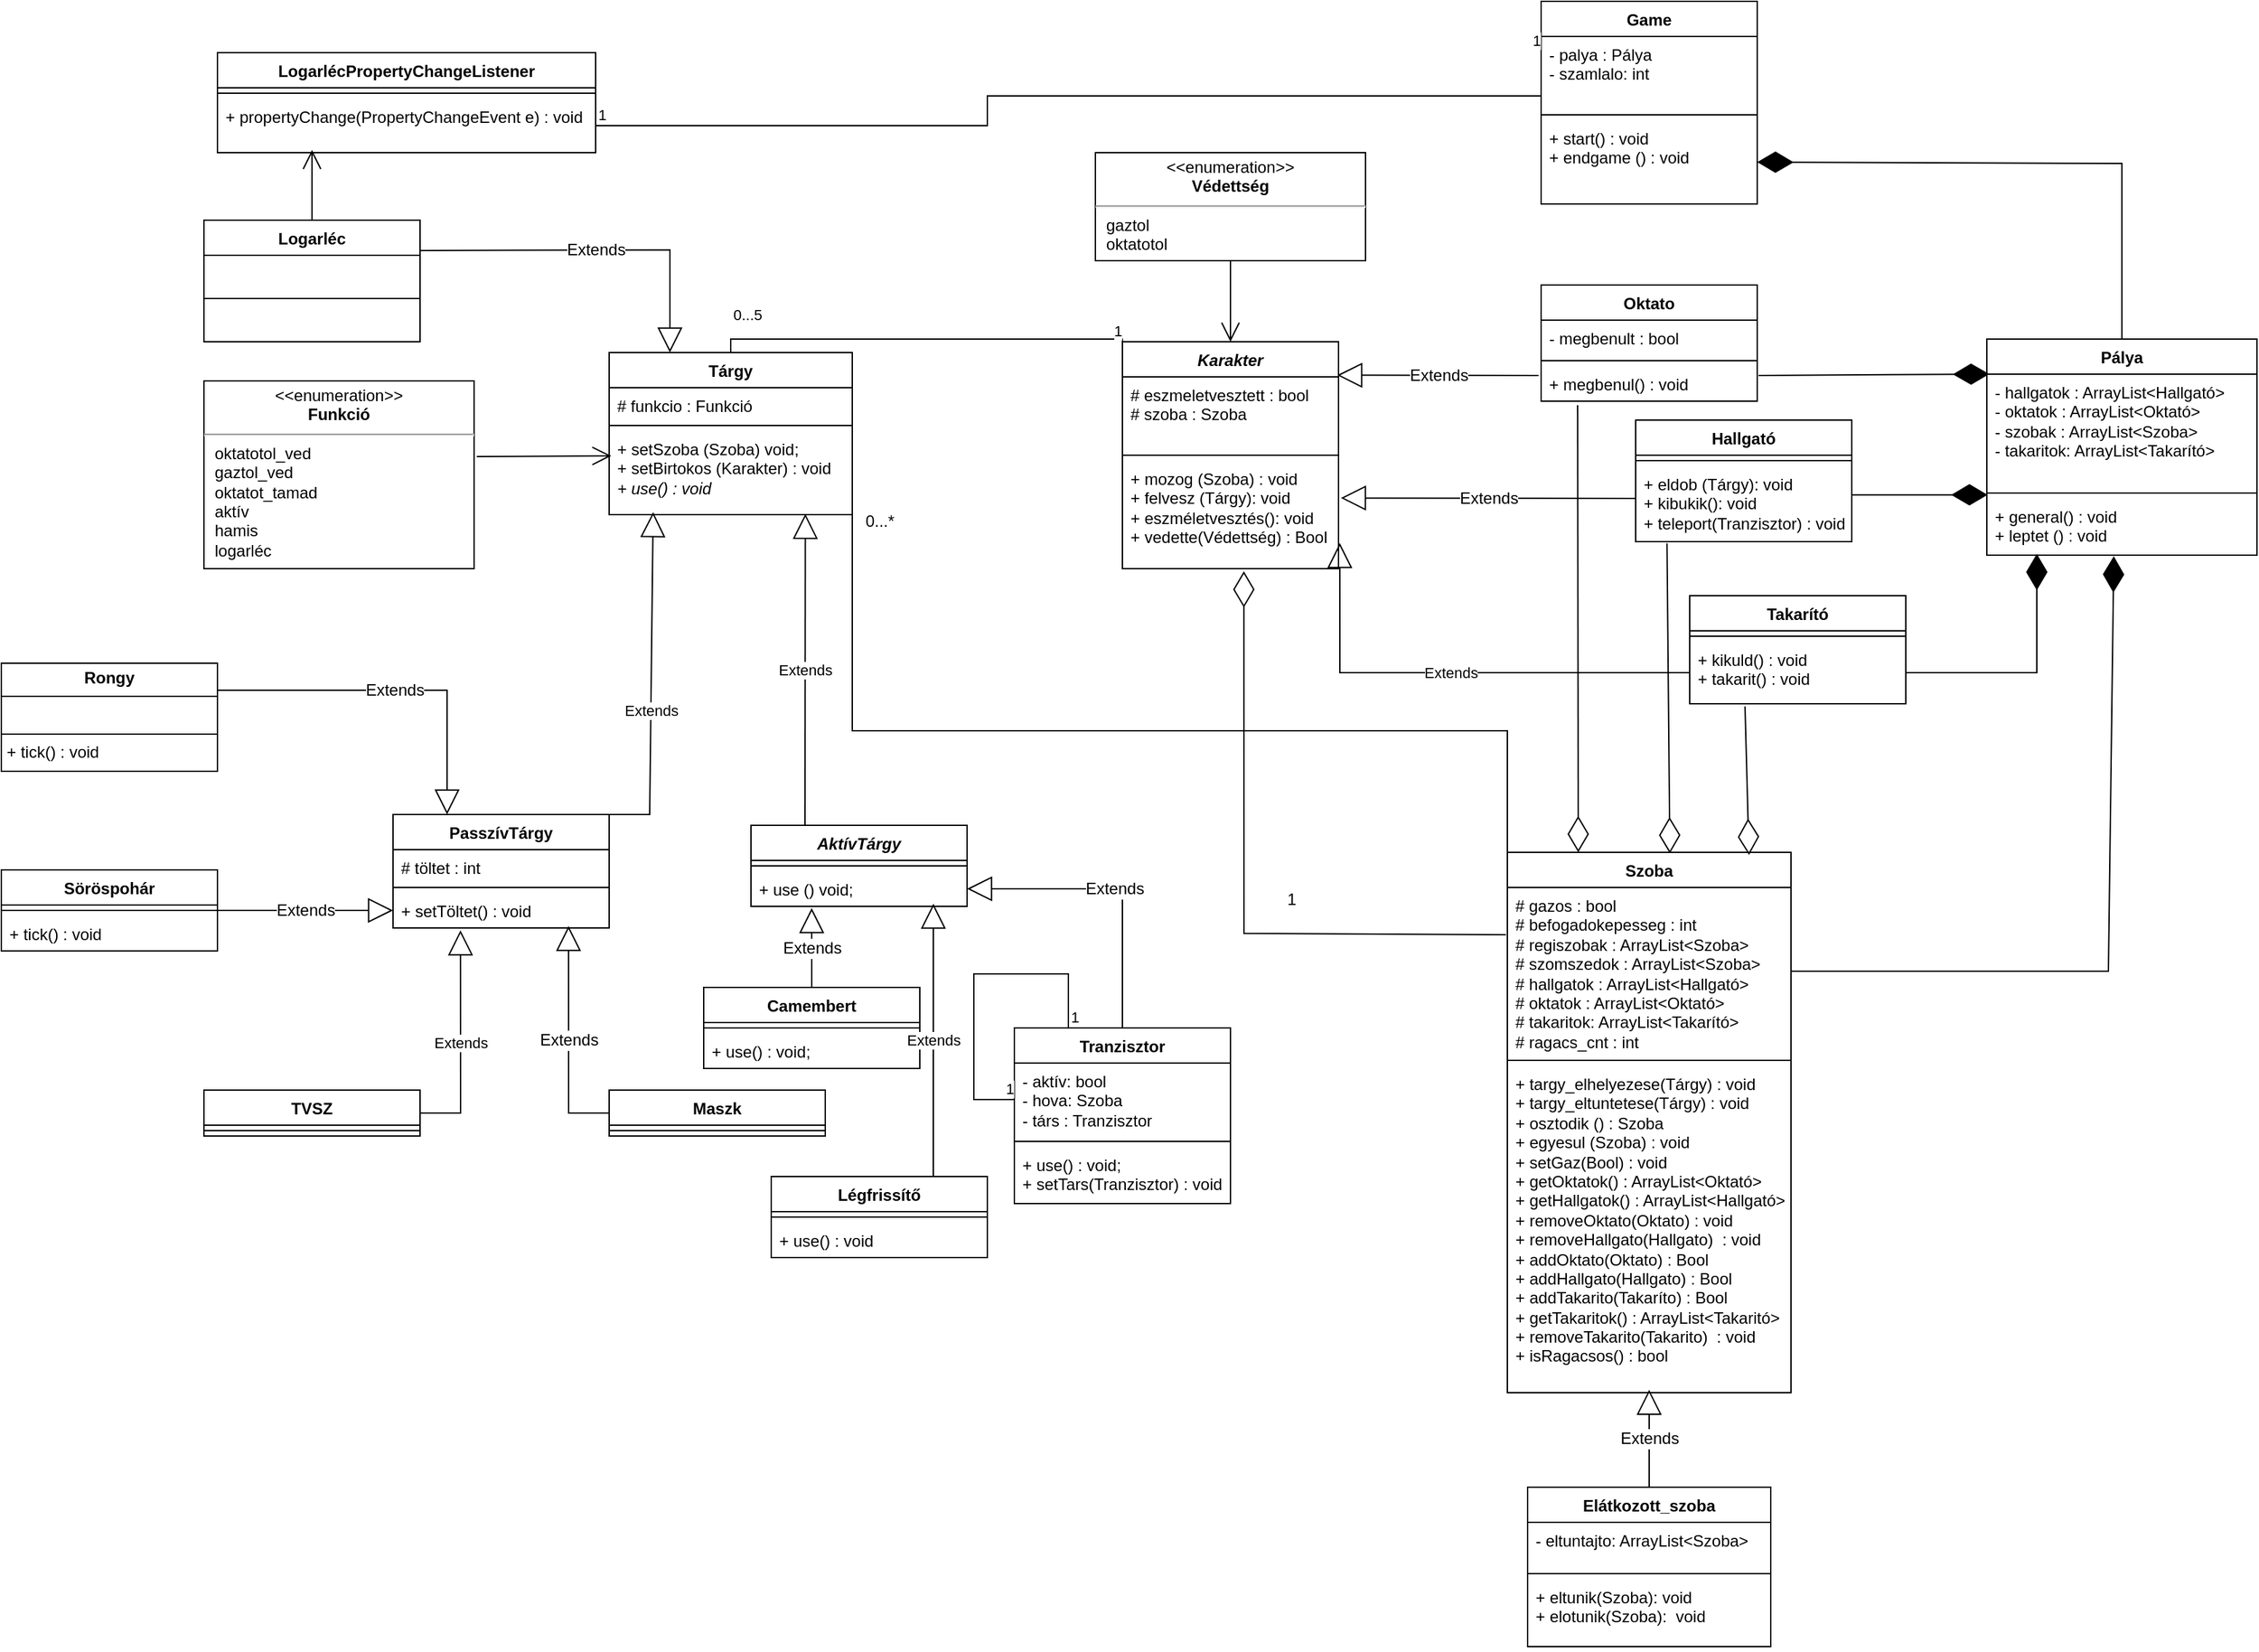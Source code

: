 <mxfile version="24.2.2" type="device">
  <diagram id="C5RBs43oDa-KdzZeNtuy" name="Page-1">
    <mxGraphModel dx="3328" dy="1915" grid="1" gridSize="10" guides="1" tooltips="1" connect="1" arrows="1" fold="1" page="1" pageScale="1" pageWidth="827" pageHeight="1169" math="0" shadow="0">
      <root>
        <mxCell id="WIyWlLk6GJQsqaUBKTNV-0" />
        <mxCell id="WIyWlLk6GJQsqaUBKTNV-1" parent="WIyWlLk6GJQsqaUBKTNV-0" />
        <mxCell id="liVg2b1eHVzyyDHq6AiH-12" value="Hallgató" style="swimlane;fontStyle=1;align=center;verticalAlign=top;childLayout=stackLayout;horizontal=1;startSize=26;horizontalStack=0;resizeParent=1;resizeParentMax=0;resizeLast=0;collapsible=1;marginBottom=0;whiteSpace=wrap;html=1;" parent="WIyWlLk6GJQsqaUBKTNV-1" vertex="1">
          <mxGeometry x="-360" y="-360" width="160" height="90" as="geometry" />
        </mxCell>
        <mxCell id="liVg2b1eHVzyyDHq6AiH-14" value="" style="line;strokeWidth=1;fillColor=none;align=left;verticalAlign=middle;spacingTop=-1;spacingLeft=3;spacingRight=3;rotatable=0;labelPosition=right;points=[];portConstraint=eastwest;strokeColor=inherit;" parent="liVg2b1eHVzyyDHq6AiH-12" vertex="1">
          <mxGeometry y="26" width="160" height="8" as="geometry" />
        </mxCell>
        <mxCell id="liVg2b1eHVzyyDHq6AiH-15" value="+ eldob (Tárgy): void&lt;div&gt;+ kibukik(): void&lt;/div&gt;&lt;div&gt;+ teleport(Tranzisztor) : void&lt;br&gt;&lt;/div&gt;" style="text;strokeColor=none;fillColor=none;align=left;verticalAlign=top;spacingLeft=4;spacingRight=4;overflow=hidden;rotatable=0;points=[[0,0.5],[1,0.5]];portConstraint=eastwest;whiteSpace=wrap;html=1;" parent="liVg2b1eHVzyyDHq6AiH-12" vertex="1">
          <mxGeometry y="34" width="160" height="56" as="geometry" />
        </mxCell>
        <mxCell id="liVg2b1eHVzyyDHq6AiH-16" value="Extends" style="endArrow=block;endSize=16;endFill=0;html=1;rounded=0;fontSize=12;exitX=-0.012;exitY=0.269;exitDx=0;exitDy=0;entryX=0.994;entryY=-0.023;entryDx=0;entryDy=0;entryPerimeter=0;exitPerimeter=0;" parent="WIyWlLk6GJQsqaUBKTNV-1" source="n3vKGOncC0SrfQGByX44-4" target="liVg2b1eHVzyyDHq6AiH-5" edge="1">
          <mxGeometry width="160" relative="1" as="geometry">
            <mxPoint x="-430" y="-389" as="sourcePoint" />
            <mxPoint x="620" y="510" as="targetPoint" />
          </mxGeometry>
        </mxCell>
        <mxCell id="liVg2b1eHVzyyDHq6AiH-17" value="Extends" style="endArrow=block;endSize=16;endFill=0;html=1;rounded=0;fontSize=12;entryX=1.011;entryY=0.346;entryDx=0;entryDy=0;entryPerimeter=0;" parent="WIyWlLk6GJQsqaUBKTNV-1" target="liVg2b1eHVzyyDHq6AiH-7" edge="1">
          <mxGeometry width="160" relative="1" as="geometry">
            <mxPoint x="-360" y="-302" as="sourcePoint" />
            <mxPoint x="220" y="360" as="targetPoint" />
          </mxGeometry>
        </mxCell>
        <mxCell id="liVg2b1eHVzyyDHq6AiH-18" value="Tárgy" style="swimlane;fontStyle=1;align=center;verticalAlign=top;childLayout=stackLayout;horizontal=1;startSize=26;horizontalStack=0;resizeParent=1;resizeParentMax=0;resizeLast=0;collapsible=1;marginBottom=0;whiteSpace=wrap;html=1;" parent="WIyWlLk6GJQsqaUBKTNV-1" vertex="1">
          <mxGeometry x="-1120" y="-410" width="180" height="120" as="geometry" />
        </mxCell>
        <mxCell id="liVg2b1eHVzyyDHq6AiH-19" value="&lt;div&gt;&lt;span style=&quot;background-color: initial;&quot;&gt;# funkcio : Funkció&lt;/span&gt;&lt;br&gt;&lt;/div&gt;" style="text;strokeColor=none;fillColor=none;align=left;verticalAlign=top;spacingLeft=4;spacingRight=4;overflow=hidden;rotatable=0;points=[[0,0.5],[1,0.5]];portConstraint=eastwest;whiteSpace=wrap;html=1;" parent="liVg2b1eHVzyyDHq6AiH-18" vertex="1">
          <mxGeometry y="26" width="180" height="24" as="geometry" />
        </mxCell>
        <mxCell id="liVg2b1eHVzyyDHq6AiH-20" value="" style="line;strokeWidth=1;fillColor=none;align=left;verticalAlign=middle;spacingTop=-1;spacingLeft=3;spacingRight=3;rotatable=0;labelPosition=right;points=[];portConstraint=eastwest;strokeColor=inherit;" parent="liVg2b1eHVzyyDHq6AiH-18" vertex="1">
          <mxGeometry y="50" width="180" height="8" as="geometry" />
        </mxCell>
        <mxCell id="liVg2b1eHVzyyDHq6AiH-21" value="+ setSzoba (Szoba) void;&lt;div&gt;+ setBirtokos (Karakter) : void&lt;/div&gt;&lt;div&gt;&lt;i&gt;+ use() : void&lt;/i&gt;&lt;/div&gt;&lt;div&gt;&lt;br&gt;&lt;/div&gt;" style="text;strokeColor=none;fillColor=none;align=left;verticalAlign=top;spacingLeft=4;spacingRight=4;overflow=hidden;rotatable=0;points=[[0,0.5],[1,0.5]];portConstraint=eastwest;whiteSpace=wrap;html=1;" parent="liVg2b1eHVzyyDHq6AiH-18" vertex="1">
          <mxGeometry y="58" width="180" height="62" as="geometry" />
        </mxCell>
        <mxCell id="liVg2b1eHVzyyDHq6AiH-22" value="Camembert" style="swimlane;fontStyle=1;align=center;verticalAlign=top;childLayout=stackLayout;horizontal=1;startSize=26;horizontalStack=0;resizeParent=1;resizeParentMax=0;resizeLast=0;collapsible=1;marginBottom=0;whiteSpace=wrap;html=1;" parent="WIyWlLk6GJQsqaUBKTNV-1" vertex="1">
          <mxGeometry x="-1050" y="60" width="160" height="60" as="geometry" />
        </mxCell>
        <mxCell id="liVg2b1eHVzyyDHq6AiH-24" value="" style="line;strokeWidth=1;fillColor=none;align=left;verticalAlign=middle;spacingTop=-1;spacingLeft=3;spacingRight=3;rotatable=0;labelPosition=right;points=[];portConstraint=eastwest;strokeColor=inherit;" parent="liVg2b1eHVzyyDHq6AiH-22" vertex="1">
          <mxGeometry y="26" width="160" height="8" as="geometry" />
        </mxCell>
        <mxCell id="liVg2b1eHVzyyDHq6AiH-25" value="+ use() : void;" style="text;strokeColor=none;fillColor=none;align=left;verticalAlign=top;spacingLeft=4;spacingRight=4;overflow=hidden;rotatable=0;points=[[0,0.5],[1,0.5]];portConstraint=eastwest;whiteSpace=wrap;html=1;" parent="liVg2b1eHVzyyDHq6AiH-22" vertex="1">
          <mxGeometry y="34" width="160" height="26" as="geometry" />
        </mxCell>
        <mxCell id="liVg2b1eHVzyyDHq6AiH-26" value="Tranzisztor" style="swimlane;fontStyle=1;align=center;verticalAlign=top;childLayout=stackLayout;horizontal=1;startSize=26;horizontalStack=0;resizeParent=1;resizeParentMax=0;resizeLast=0;collapsible=1;marginBottom=0;whiteSpace=wrap;html=1;" parent="WIyWlLk6GJQsqaUBKTNV-1" vertex="1">
          <mxGeometry x="-820" y="90" width="160" height="130" as="geometry" />
        </mxCell>
        <mxCell id="liVg2b1eHVzyyDHq6AiH-27" value="- aktív: bool&lt;br&gt;- hova: Szoba&lt;div&gt;- társ : Tranzisztor&lt;/div&gt;" style="text;strokeColor=none;fillColor=none;align=left;verticalAlign=top;spacingLeft=4;spacingRight=4;overflow=hidden;rotatable=0;points=[[0,0.5],[1,0.5]];portConstraint=eastwest;whiteSpace=wrap;html=1;" parent="liVg2b1eHVzyyDHq6AiH-26" vertex="1">
          <mxGeometry y="26" width="160" height="54" as="geometry" />
        </mxCell>
        <mxCell id="liVg2b1eHVzyyDHq6AiH-28" value="" style="line;strokeWidth=1;fillColor=none;align=left;verticalAlign=middle;spacingTop=-1;spacingLeft=3;spacingRight=3;rotatable=0;labelPosition=right;points=[];portConstraint=eastwest;strokeColor=inherit;" parent="liVg2b1eHVzyyDHq6AiH-26" vertex="1">
          <mxGeometry y="80" width="160" height="8" as="geometry" />
        </mxCell>
        <mxCell id="liVg2b1eHVzyyDHq6AiH-29" value="+ use() : void;&lt;div&gt;+ setTars(Tranzisztor) : void&lt;/div&gt;&lt;div&gt;&lt;br&gt;&lt;/div&gt;" style="text;strokeColor=none;fillColor=none;align=left;verticalAlign=top;spacingLeft=4;spacingRight=4;overflow=hidden;rotatable=0;points=[[0,0.5],[1,0.5]];portConstraint=eastwest;whiteSpace=wrap;html=1;" parent="liVg2b1eHVzyyDHq6AiH-26" vertex="1">
          <mxGeometry y="88" width="160" height="42" as="geometry" />
        </mxCell>
        <mxCell id="Wf1U9Wc8xrtjNbDkt5ti-0" value="" style="endArrow=none;html=1;edgeStyle=orthogonalEdgeStyle;rounded=0;exitX=0.25;exitY=0;exitDx=0;exitDy=0;entryX=0;entryY=0.5;entryDx=0;entryDy=0;" parent="liVg2b1eHVzyyDHq6AiH-26" source="liVg2b1eHVzyyDHq6AiH-26" target="liVg2b1eHVzyyDHq6AiH-27" edge="1">
          <mxGeometry relative="1" as="geometry">
            <mxPoint x="20" y="-230" as="sourcePoint" />
            <mxPoint x="180" y="-230" as="targetPoint" />
            <Array as="points">
              <mxPoint x="40" y="-40" />
              <mxPoint x="-30" y="-40" />
              <mxPoint x="-30" y="53" />
            </Array>
          </mxGeometry>
        </mxCell>
        <mxCell id="Wf1U9Wc8xrtjNbDkt5ti-1" value="1" style="edgeLabel;resizable=0;html=1;align=left;verticalAlign=bottom;" parent="Wf1U9Wc8xrtjNbDkt5ti-0" connectable="0" vertex="1">
          <mxGeometry x="-1" relative="1" as="geometry" />
        </mxCell>
        <mxCell id="Wf1U9Wc8xrtjNbDkt5ti-2" value="1" style="edgeLabel;resizable=0;html=1;align=right;verticalAlign=bottom;" parent="Wf1U9Wc8xrtjNbDkt5ti-0" connectable="0" vertex="1">
          <mxGeometry x="1" relative="1" as="geometry" />
        </mxCell>
        <mxCell id="liVg2b1eHVzyyDHq6AiH-30" value="Logarléc&lt;div&gt;&lt;br/&gt;&lt;/div&gt;" style="swimlane;fontStyle=1;align=center;verticalAlign=top;childLayout=stackLayout;horizontal=1;startSize=26;horizontalStack=0;resizeParent=1;resizeParentMax=0;resizeLast=0;collapsible=1;marginBottom=0;whiteSpace=wrap;html=1;" parent="WIyWlLk6GJQsqaUBKTNV-1" vertex="1">
          <mxGeometry x="-1420" y="-508" width="160" height="90" as="geometry" />
        </mxCell>
        <mxCell id="liVg2b1eHVzyyDHq6AiH-32" value="" style="line;strokeWidth=1;fillColor=none;align=left;verticalAlign=middle;spacingTop=-1;spacingLeft=3;spacingRight=3;rotatable=0;labelPosition=right;points=[];portConstraint=eastwest;strokeColor=inherit;" parent="liVg2b1eHVzyyDHq6AiH-30" vertex="1">
          <mxGeometry y="26" width="160" height="64" as="geometry" />
        </mxCell>
        <mxCell id="liVg2b1eHVzyyDHq6AiH-34" value="TVSZ" style="swimlane;fontStyle=1;align=center;verticalAlign=top;childLayout=stackLayout;horizontal=1;startSize=26;horizontalStack=0;resizeParent=1;resizeParentMax=0;resizeLast=0;collapsible=1;marginBottom=0;whiteSpace=wrap;html=1;" parent="WIyWlLk6GJQsqaUBKTNV-1" vertex="1">
          <mxGeometry x="-1420" y="136" width="160" height="34" as="geometry" />
        </mxCell>
        <mxCell id="liVg2b1eHVzyyDHq6AiH-36" value="" style="line;strokeWidth=1;fillColor=none;align=left;verticalAlign=middle;spacingTop=-1;spacingLeft=3;spacingRight=3;rotatable=0;labelPosition=right;points=[];portConstraint=eastwest;strokeColor=inherit;" parent="liVg2b1eHVzyyDHq6AiH-34" vertex="1">
          <mxGeometry y="26" width="160" height="8" as="geometry" />
        </mxCell>
        <mxCell id="liVg2b1eHVzyyDHq6AiH-42" value="Maszk" style="swimlane;fontStyle=1;align=center;verticalAlign=top;childLayout=stackLayout;horizontal=1;startSize=26;horizontalStack=0;resizeParent=1;resizeParentMax=0;resizeLast=0;collapsible=1;marginBottom=0;whiteSpace=wrap;html=1;" parent="WIyWlLk6GJQsqaUBKTNV-1" vertex="1">
          <mxGeometry x="-1120" y="136" width="160" height="34" as="geometry" />
        </mxCell>
        <mxCell id="liVg2b1eHVzyyDHq6AiH-44" value="" style="line;strokeWidth=1;fillColor=none;align=left;verticalAlign=middle;spacingTop=-1;spacingLeft=3;spacingRight=3;rotatable=0;labelPosition=right;points=[];portConstraint=eastwest;strokeColor=inherit;" parent="liVg2b1eHVzyyDHq6AiH-42" vertex="1">
          <mxGeometry y="26" width="160" height="8" as="geometry" />
        </mxCell>
        <mxCell id="liVg2b1eHVzyyDHq6AiH-46" value="Extends" style="endArrow=block;endSize=16;endFill=0;html=1;rounded=0;fontSize=12;exitX=1;exitY=0.25;exitDx=0;exitDy=0;entryX=0.25;entryY=0;entryDx=0;entryDy=0;" parent="WIyWlLk6GJQsqaUBKTNV-1" source="nEv1VGdcIawjLyDlPLkH-20" target="pNskKDqsRd7ZHqcQBM6l-7" edge="1">
          <mxGeometry width="160" relative="1" as="geometry">
            <mxPoint x="-1490" y="19" as="sourcePoint" />
            <mxPoint x="-1240" y="-110" as="targetPoint" />
            <Array as="points">
              <mxPoint x="-1240" y="-160" />
            </Array>
          </mxGeometry>
        </mxCell>
        <mxCell id="liVg2b1eHVzyyDHq6AiH-47" value="Extends" style="endArrow=block;endSize=16;endFill=0;html=1;rounded=0;fontSize=12;exitX=0;exitY=0.5;exitDx=0;exitDy=0;entryX=0.812;entryY=0.943;entryDx=0;entryDy=0;entryPerimeter=0;" parent="WIyWlLk6GJQsqaUBKTNV-1" source="liVg2b1eHVzyyDHq6AiH-42" target="pNskKDqsRd7ZHqcQBM6l-10" edge="1">
          <mxGeometry width="160" relative="1" as="geometry">
            <mxPoint x="100" y="480" as="sourcePoint" />
            <mxPoint x="170" y="299" as="targetPoint" />
            <Array as="points">
              <mxPoint x="-1150" y="153" />
            </Array>
          </mxGeometry>
        </mxCell>
        <mxCell id="liVg2b1eHVzyyDHq6AiH-48" value="Extends" style="endArrow=block;endSize=16;endFill=0;html=1;rounded=0;fontSize=12;exitX=1;exitY=0.5;exitDx=0;exitDy=0;entryX=0;entryY=0.5;entryDx=0;entryDy=0;" parent="WIyWlLk6GJQsqaUBKTNV-1" source="nEv1VGdcIawjLyDlPLkH-21" target="pNskKDqsRd7ZHqcQBM6l-10" edge="1">
          <mxGeometry width="160" relative="1" as="geometry">
            <mxPoint x="-1470" y="140" as="sourcePoint" />
            <mxPoint x="180" y="309" as="targetPoint" />
          </mxGeometry>
        </mxCell>
        <mxCell id="liVg2b1eHVzyyDHq6AiH-49" value="Extends" style="endArrow=block;endSize=16;endFill=0;html=1;rounded=0;fontSize=12;exitX=1;exitY=0.25;exitDx=0;exitDy=0;entryX=0.25;entryY=0;entryDx=0;entryDy=0;" parent="WIyWlLk6GJQsqaUBKTNV-1" source="liVg2b1eHVzyyDHq6AiH-30" target="liVg2b1eHVzyyDHq6AiH-18" edge="1">
          <mxGeometry width="160" relative="1" as="geometry">
            <mxPoint x="-1450" y="-53" as="sourcePoint" />
            <mxPoint x="190" y="320" as="targetPoint" />
            <Array as="points">
              <mxPoint x="-1075" y="-486" />
            </Array>
          </mxGeometry>
        </mxCell>
        <mxCell id="liVg2b1eHVzyyDHq6AiH-50" value="Extends" style="endArrow=block;endSize=16;endFill=0;html=1;rounded=0;fontSize=12;exitX=0.5;exitY=0;exitDx=0;exitDy=0;entryX=1;entryY=0.5;entryDx=0;entryDy=0;" parent="WIyWlLk6GJQsqaUBKTNV-1" source="liVg2b1eHVzyyDHq6AiH-26" target="pNskKDqsRd7ZHqcQBM6l-14" edge="1">
          <mxGeometry width="160" relative="1" as="geometry">
            <mxPoint x="130" y="510" as="sourcePoint" />
            <mxPoint x="200" y="329" as="targetPoint" />
            <Array as="points">
              <mxPoint x="-740" y="-13" />
            </Array>
          </mxGeometry>
        </mxCell>
        <mxCell id="liVg2b1eHVzyyDHq6AiH-51" value="Extends" style="endArrow=block;endSize=16;endFill=0;html=1;rounded=0;fontSize=12;exitX=0.5;exitY=0;exitDx=0;exitDy=0;entryX=0.281;entryY=1.048;entryDx=0;entryDy=0;entryPerimeter=0;" parent="WIyWlLk6GJQsqaUBKTNV-1" source="liVg2b1eHVzyyDHq6AiH-22" target="pNskKDqsRd7ZHqcQBM6l-14" edge="1">
          <mxGeometry width="160" relative="1" as="geometry">
            <mxPoint x="140" y="520" as="sourcePoint" />
            <mxPoint x="210" y="339" as="targetPoint" />
          </mxGeometry>
        </mxCell>
        <mxCell id="liVg2b1eHVzyyDHq6AiH-59" value="Pálya" style="swimlane;fontStyle=1;align=center;verticalAlign=top;childLayout=stackLayout;horizontal=1;startSize=26;horizontalStack=0;resizeParent=1;resizeParentMax=0;resizeLast=0;collapsible=1;marginBottom=0;whiteSpace=wrap;html=1;" parent="WIyWlLk6GJQsqaUBKTNV-1" vertex="1">
          <mxGeometry x="-100" y="-420" width="200" height="160" as="geometry" />
        </mxCell>
        <mxCell id="liVg2b1eHVzyyDHq6AiH-60" value="- hallgatok : ArrayList&amp;lt;Hallgató&amp;gt;&amp;nbsp;&lt;br&gt;- oktatok : ArrayList&amp;lt;Oktató&amp;gt;&lt;br&gt;- szobak : ArrayList&amp;lt;Szoba&amp;gt;&lt;div&gt;- takaritok: ArrayList&amp;lt;Takarító&amp;gt;&lt;br&gt;&lt;div&gt;&lt;br&gt;&lt;/div&gt;&lt;/div&gt;" style="text;strokeColor=none;fillColor=none;align=left;verticalAlign=top;spacingLeft=4;spacingRight=4;overflow=hidden;rotatable=0;points=[[0,0.5],[1,0.5]];portConstraint=eastwest;whiteSpace=wrap;html=1;" parent="liVg2b1eHVzyyDHq6AiH-59" vertex="1">
          <mxGeometry y="26" width="200" height="84" as="geometry" />
        </mxCell>
        <mxCell id="liVg2b1eHVzyyDHq6AiH-61" value="" style="line;strokeWidth=1;fillColor=none;align=left;verticalAlign=middle;spacingTop=-1;spacingLeft=3;spacingRight=3;rotatable=0;labelPosition=right;points=[];portConstraint=eastwest;strokeColor=inherit;" parent="liVg2b1eHVzyyDHq6AiH-59" vertex="1">
          <mxGeometry y="110" width="200" height="8" as="geometry" />
        </mxCell>
        <mxCell id="liVg2b1eHVzyyDHq6AiH-62" value="+ general() : void&lt;br&gt;+ leptet () : void" style="text;strokeColor=none;fillColor=none;align=left;verticalAlign=top;spacingLeft=4;spacingRight=4;overflow=hidden;rotatable=0;points=[[0,0.5],[1,0.5]];portConstraint=eastwest;whiteSpace=wrap;html=1;" parent="liVg2b1eHVzyyDHq6AiH-59" vertex="1">
          <mxGeometry y="118" width="200" height="42" as="geometry" />
        </mxCell>
        <mxCell id="liVg2b1eHVzyyDHq6AiH-67" value="Szoba" style="swimlane;fontStyle=1;align=center;verticalAlign=top;childLayout=stackLayout;horizontal=1;startSize=26;horizontalStack=0;resizeParent=1;resizeParentMax=0;resizeLast=0;collapsible=1;marginBottom=0;whiteSpace=wrap;html=1;" parent="WIyWlLk6GJQsqaUBKTNV-1" vertex="1">
          <mxGeometry x="-455" y="-40" width="210" height="400" as="geometry" />
        </mxCell>
        <mxCell id="liVg2b1eHVzyyDHq6AiH-68" value="# gazos : bool&lt;div&gt;# befogadokepesseg : int&lt;/div&gt;&lt;div&gt;# regiszobak : ArrayList&amp;lt;Szoba&amp;gt;&lt;/div&gt;&lt;div&gt;&lt;span style=&quot;background-color: initial;&quot;&gt;# szomszedok : ArrayList&amp;lt;Szoba&amp;gt;&lt;/span&gt;&lt;br&gt;&lt;/div&gt;&lt;div&gt;&lt;span style=&quot;background-color: initial;&quot;&gt;#&amp;nbsp;&lt;/span&gt;&lt;span style=&quot;background-color: initial;&quot;&gt;hallgatok : ArrayList&amp;lt;Hallgató&amp;gt;&amp;nbsp;&lt;/span&gt;&lt;/div&gt;# oktatok : ArrayList&amp;lt;Oktató&amp;gt;&lt;div&gt;# takaritok: ArrayList&amp;lt;Takarító&amp;gt;&lt;/div&gt;&lt;div&gt;# ragacs_cnt : int&lt;br&gt;&lt;div&gt;&lt;br&gt;&lt;/div&gt;&lt;/div&gt;" style="text;strokeColor=none;fillColor=none;align=left;verticalAlign=top;spacingLeft=4;spacingRight=4;overflow=hidden;rotatable=0;points=[[0,0.5],[1,0.5]];portConstraint=eastwest;whiteSpace=wrap;html=1;" parent="liVg2b1eHVzyyDHq6AiH-67" vertex="1">
          <mxGeometry y="26" width="210" height="124" as="geometry" />
        </mxCell>
        <mxCell id="liVg2b1eHVzyyDHq6AiH-69" value="" style="line;strokeWidth=1;fillColor=none;align=left;verticalAlign=middle;spacingTop=-1;spacingLeft=3;spacingRight=3;rotatable=0;labelPosition=right;points=[];portConstraint=eastwest;strokeColor=inherit;" parent="liVg2b1eHVzyyDHq6AiH-67" vertex="1">
          <mxGeometry y="150" width="210" height="8" as="geometry" />
        </mxCell>
        <mxCell id="liVg2b1eHVzyyDHq6AiH-70" value="+ targy_elhelyezese(Tárgy) : void&lt;br&gt;+ targy_eltuntetese(Tárgy) : void&lt;div&gt;+ osztodik () : Szoba&lt;/div&gt;&lt;div&gt;+ egyesul (Szoba) : void&lt;/div&gt;&lt;div&gt;+ setGaz(Bool) : void&lt;/div&gt;&lt;div&gt;+ getOktatok() : ArrayList&amp;lt;Oktató&amp;gt;&lt;/div&gt;&lt;div&gt;+ getHallgatok() : ArrayList&amp;lt;Hallgató&amp;gt;&lt;/div&gt;&lt;div&gt;&lt;div&gt;+ removeOktato(&lt;span style=&quot;background-color: initial;&quot;&gt;Oktato&lt;/span&gt;&lt;span style=&quot;background-color: initial;&quot;&gt;) : void&lt;/span&gt;&lt;/div&gt;&lt;div&gt;+ removeHallgato(Hallgato&lt;span style=&quot;background-color: initial;&quot;&gt;)&amp;nbsp; : void&lt;/span&gt;&lt;/div&gt;&lt;/div&gt;&lt;div&gt;&lt;div&gt;+ addOktato(Oktato) : Bool&lt;/div&gt;&lt;div&gt;+ addHallgato(Hallgato) : Bool&lt;/div&gt;&lt;/div&gt;&lt;div&gt;+&amp;nbsp;&lt;span style=&quot;background-color: initial;&quot;&gt;addTakarito(Takaríto) : Bool&lt;/span&gt;&lt;/div&gt;&lt;div&gt;+ getTakaritok() : ArrayList&amp;lt;Takaritó&amp;gt;&lt;span style=&quot;background-color: initial;&quot;&gt;&lt;br&gt;&lt;/span&gt;&lt;/div&gt;&lt;div&gt;+ removeTakarito(Takarito&lt;span style=&quot;background-color: initial;&quot;&gt;)&amp;nbsp; : void&lt;/span&gt;&lt;br&gt;&lt;/div&gt;&lt;div&gt;+ isRagacsos() : bool&lt;/div&gt;" style="text;strokeColor=none;fillColor=none;align=left;verticalAlign=top;spacingLeft=4;spacingRight=4;overflow=hidden;rotatable=0;points=[[0,0.5],[1,0.5]];portConstraint=eastwest;whiteSpace=wrap;html=1;" parent="liVg2b1eHVzyyDHq6AiH-67" vertex="1">
          <mxGeometry y="158" width="210" height="242" as="geometry" />
        </mxCell>
        <mxCell id="liVg2b1eHVzyyDHq6AiH-75" value="Elátkozott_szoba" style="swimlane;fontStyle=1;align=center;verticalAlign=top;childLayout=stackLayout;horizontal=1;startSize=26;horizontalStack=0;resizeParent=1;resizeParentMax=0;resizeLast=0;collapsible=1;marginBottom=0;whiteSpace=wrap;html=1;" parent="WIyWlLk6GJQsqaUBKTNV-1" vertex="1">
          <mxGeometry x="-440" y="430" width="180" height="118" as="geometry" />
        </mxCell>
        <mxCell id="liVg2b1eHVzyyDHq6AiH-76" value="- eltuntajto: ArrayList&amp;lt;Szoba&amp;gt;" style="text;strokeColor=none;fillColor=none;align=left;verticalAlign=top;spacingLeft=4;spacingRight=4;overflow=hidden;rotatable=0;points=[[0,0.5],[1,0.5]];portConstraint=eastwest;whiteSpace=wrap;html=1;" parent="liVg2b1eHVzyyDHq6AiH-75" vertex="1">
          <mxGeometry y="26" width="180" height="34" as="geometry" />
        </mxCell>
        <mxCell id="liVg2b1eHVzyyDHq6AiH-77" value="" style="line;strokeWidth=1;fillColor=none;align=left;verticalAlign=middle;spacingTop=-1;spacingLeft=3;spacingRight=3;rotatable=0;labelPosition=right;points=[];portConstraint=eastwest;strokeColor=inherit;" parent="liVg2b1eHVzyyDHq6AiH-75" vertex="1">
          <mxGeometry y="60" width="180" height="8" as="geometry" />
        </mxCell>
        <mxCell id="liVg2b1eHVzyyDHq6AiH-78" value="+ eltunik(Szoba): void&lt;br&gt;+ elotunik(Szoba):&amp;nbsp; void" style="text;strokeColor=none;fillColor=none;align=left;verticalAlign=top;spacingLeft=4;spacingRight=4;overflow=hidden;rotatable=0;points=[[0,0.5],[1,0.5]];portConstraint=eastwest;whiteSpace=wrap;html=1;" parent="liVg2b1eHVzyyDHq6AiH-75" vertex="1">
          <mxGeometry y="68" width="180" height="50" as="geometry" />
        </mxCell>
        <mxCell id="liVg2b1eHVzyyDHq6AiH-79" value="Extends" style="endArrow=block;endSize=16;endFill=0;html=1;rounded=0;fontSize=12;exitX=0.5;exitY=0;exitDx=0;exitDy=0;entryX=0.5;entryY=0.991;entryDx=0;entryDy=0;entryPerimeter=0;" parent="WIyWlLk6GJQsqaUBKTNV-1" source="liVg2b1eHVzyyDHq6AiH-75" target="liVg2b1eHVzyyDHq6AiH-70" edge="1">
          <mxGeometry width="160" relative="1" as="geometry">
            <mxPoint x="140" y="410" as="sourcePoint" />
            <mxPoint x="300" y="410" as="targetPoint" />
          </mxGeometry>
        </mxCell>
        <mxCell id="liVg2b1eHVzyyDHq6AiH-81" value="" style="endArrow=diamondThin;endFill=1;endSize=24;html=1;rounded=0;fontSize=12;exitX=1;exitY=0.5;exitDx=0;exitDy=0;entryX=0.47;entryY=1.019;entryDx=0;entryDy=0;entryPerimeter=0;" parent="WIyWlLk6GJQsqaUBKTNV-1" source="liVg2b1eHVzyyDHq6AiH-68" target="liVg2b1eHVzyyDHq6AiH-62" edge="1">
          <mxGeometry width="160" relative="1" as="geometry">
            <mxPoint x="140" y="410" as="sourcePoint" />
            <mxPoint x="300" y="410" as="targetPoint" />
            <Array as="points">
              <mxPoint x="-10" y="48" />
            </Array>
          </mxGeometry>
        </mxCell>
        <mxCell id="oWC7oMZhy6fv-q2rILfH-2" value="" style="endArrow=diamondThin;endFill=1;endSize=24;html=1;rounded=0;exitX=1.006;exitY=0.269;exitDx=0;exitDy=0;entryX=0.009;entryY=-0.001;entryDx=0;entryDy=0;entryPerimeter=0;exitPerimeter=0;" parent="WIyWlLk6GJQsqaUBKTNV-1" source="n3vKGOncC0SrfQGByX44-4" target="liVg2b1eHVzyyDHq6AiH-60" edge="1">
          <mxGeometry width="160" relative="1" as="geometry">
            <mxPoint x="-267.92" y="-369.008" as="sourcePoint" />
            <mxPoint x="-100" y="-352" as="targetPoint" />
          </mxGeometry>
        </mxCell>
        <mxCell id="oWC7oMZhy6fv-q2rILfH-3" value="Game" style="swimlane;fontStyle=1;align=center;verticalAlign=top;childLayout=stackLayout;horizontal=1;startSize=26;horizontalStack=0;resizeParent=1;resizeParentMax=0;resizeLast=0;collapsible=1;marginBottom=0;whiteSpace=wrap;html=1;" parent="WIyWlLk6GJQsqaUBKTNV-1" vertex="1">
          <mxGeometry x="-430" y="-670" width="160" height="150" as="geometry" />
        </mxCell>
        <mxCell id="oWC7oMZhy6fv-q2rILfH-4" value="- palya : Pálya&lt;br&gt;- szamlalo: int" style="text;strokeColor=none;fillColor=none;align=left;verticalAlign=top;spacingLeft=4;spacingRight=4;overflow=hidden;rotatable=0;points=[[0,0.5],[1,0.5]];portConstraint=eastwest;whiteSpace=wrap;html=1;" parent="oWC7oMZhy6fv-q2rILfH-3" vertex="1">
          <mxGeometry y="26" width="160" height="54" as="geometry" />
        </mxCell>
        <mxCell id="oWC7oMZhy6fv-q2rILfH-5" value="" style="line;strokeWidth=1;fillColor=none;align=left;verticalAlign=middle;spacingTop=-1;spacingLeft=3;spacingRight=3;rotatable=0;labelPosition=right;points=[];portConstraint=eastwest;strokeColor=inherit;" parent="oWC7oMZhy6fv-q2rILfH-3" vertex="1">
          <mxGeometry y="80" width="160" height="8" as="geometry" />
        </mxCell>
        <mxCell id="oWC7oMZhy6fv-q2rILfH-6" value="+ start() : void&lt;div&gt;+ endgame () : void&lt;/div&gt;" style="text;strokeColor=none;fillColor=none;align=left;verticalAlign=top;spacingLeft=4;spacingRight=4;overflow=hidden;rotatable=0;points=[[0,0.5],[1,0.5]];portConstraint=eastwest;whiteSpace=wrap;html=1;" parent="oWC7oMZhy6fv-q2rILfH-3" vertex="1">
          <mxGeometry y="88" width="160" height="62" as="geometry" />
        </mxCell>
        <mxCell id="oWC7oMZhy6fv-q2rILfH-7" value="" style="endArrow=diamondThin;endFill=1;endSize=24;html=1;rounded=0;exitX=0.5;exitY=0;exitDx=0;exitDy=0;entryX=1;entryY=0.5;entryDx=0;entryDy=0;" parent="WIyWlLk6GJQsqaUBKTNV-1" source="liVg2b1eHVzyyDHq6AiH-59" target="oWC7oMZhy6fv-q2rILfH-6" edge="1">
          <mxGeometry width="160" relative="1" as="geometry">
            <mxPoint x="-170" y="10" as="sourcePoint" />
            <mxPoint x="-10" y="10" as="targetPoint" />
            <Array as="points">
              <mxPoint y="-550" />
            </Array>
          </mxGeometry>
        </mxCell>
        <mxCell id="-bQDTAkJQ9zsYE_li5oX-1" value="" style="endArrow=diamondThin;endFill=1;endSize=24;html=1;rounded=0;exitX=1.002;exitY=0.381;exitDx=0;exitDy=0;entryX=0.003;entryY=-0.063;entryDx=0;entryDy=0;entryPerimeter=0;exitPerimeter=0;" parent="WIyWlLk6GJQsqaUBKTNV-1" source="liVg2b1eHVzyyDHq6AiH-15" target="liVg2b1eHVzyyDHq6AiH-62" edge="1">
          <mxGeometry width="160" relative="1" as="geometry">
            <mxPoint x="19" y="80" as="sourcePoint" />
            <mxPoint x="-480" y="74" as="targetPoint" />
          </mxGeometry>
        </mxCell>
        <mxCell id="liVg2b1eHVzyyDHq6AiH-4" value="&lt;i&gt;Karakter&lt;/i&gt;" style="swimlane;fontStyle=1;align=center;verticalAlign=top;childLayout=stackLayout;horizontal=1;startSize=26;horizontalStack=0;resizeParent=1;resizeParentMax=0;resizeLast=0;collapsible=1;marginBottom=0;whiteSpace=wrap;html=1;" parent="WIyWlLk6GJQsqaUBKTNV-1" vertex="1">
          <mxGeometry x="-740" y="-418" width="160" height="168" as="geometry" />
        </mxCell>
        <mxCell id="liVg2b1eHVzyyDHq6AiH-5" value="&lt;div&gt;# eszmeletvesztett : bool&lt;/div&gt;&lt;div&gt;# szoba : Szoba&lt;/div&gt;" style="text;strokeColor=none;fillColor=none;align=left;verticalAlign=top;spacingLeft=4;spacingRight=4;overflow=hidden;rotatable=0;points=[[0,0.5],[1,0.5]];portConstraint=eastwest;whiteSpace=wrap;html=1;" parent="liVg2b1eHVzyyDHq6AiH-4" vertex="1">
          <mxGeometry y="26" width="160" height="54" as="geometry" />
        </mxCell>
        <mxCell id="liVg2b1eHVzyyDHq6AiH-6" value="" style="line;strokeWidth=1;fillColor=none;align=left;verticalAlign=middle;spacingTop=-1;spacingLeft=3;spacingRight=3;rotatable=0;labelPosition=right;points=[];portConstraint=eastwest;strokeColor=inherit;" parent="liVg2b1eHVzyyDHq6AiH-4" vertex="1">
          <mxGeometry y="80" width="160" height="8" as="geometry" />
        </mxCell>
        <mxCell id="liVg2b1eHVzyyDHq6AiH-7" value="+ mozog (Szoba) : void&lt;div&gt;+ felvesz (Tárgy): void&lt;/div&gt;&lt;div&gt;+ eszméletvesztés(): void&lt;/div&gt;&lt;div&gt;+ vedette(Védettség) : Bool&lt;/div&gt;&lt;div&gt;&lt;br&gt;&lt;/div&gt;" style="text;strokeColor=none;fillColor=none;align=left;verticalAlign=top;spacingLeft=4;spacingRight=4;overflow=hidden;rotatable=0;points=[[0,0.5],[1,0.5]];portConstraint=eastwest;whiteSpace=wrap;html=1;" parent="liVg2b1eHVzyyDHq6AiH-4" vertex="1">
          <mxGeometry y="88" width="160" height="80" as="geometry" />
        </mxCell>
        <mxCell id="0_Wz5i9tecj55m4EXG1f-8" value="" style="endArrow=none;html=1;edgeStyle=orthogonalEdgeStyle;rounded=0;exitX=0.5;exitY=0;exitDx=0;exitDy=0;entryX=0;entryY=0;entryDx=0;entryDy=0;" parent="WIyWlLk6GJQsqaUBKTNV-1" source="liVg2b1eHVzyyDHq6AiH-18" target="liVg2b1eHVzyyDHq6AiH-4" edge="1">
          <mxGeometry relative="1" as="geometry">
            <mxPoint x="-800" y="-110" as="sourcePoint" />
            <mxPoint x="-640" y="-110" as="targetPoint" />
          </mxGeometry>
        </mxCell>
        <mxCell id="0_Wz5i9tecj55m4EXG1f-9" value="0...5" style="edgeLabel;resizable=0;html=1;align=left;verticalAlign=bottom;" parent="0_Wz5i9tecj55m4EXG1f-8" connectable="0" vertex="1">
          <mxGeometry x="-1" relative="1" as="geometry">
            <mxPoint y="-20" as="offset" />
          </mxGeometry>
        </mxCell>
        <mxCell id="0_Wz5i9tecj55m4EXG1f-10" value="1" style="edgeLabel;resizable=0;html=1;align=right;verticalAlign=bottom;" parent="0_Wz5i9tecj55m4EXG1f-8" connectable="0" vertex="1">
          <mxGeometry x="1" relative="1" as="geometry" />
        </mxCell>
        <mxCell id="0_Wz5i9tecj55m4EXG1f-15" value="" style="endArrow=none;html=1;edgeStyle=orthogonalEdgeStyle;rounded=0;entryX=1;entryY=0.5;entryDx=0;entryDy=0;exitX=0;exitY=0.5;exitDx=0;exitDy=0;" parent="WIyWlLk6GJQsqaUBKTNV-1" source="liVg2b1eHVzyyDHq6AiH-68" target="liVg2b1eHVzyyDHq6AiH-19" edge="1">
          <mxGeometry relative="1" as="geometry">
            <mxPoint x="-770" y="55" as="sourcePoint" />
            <mxPoint x="-680" y="-162" as="targetPoint" />
            <Array as="points">
              <mxPoint x="-455" y="-130" />
              <mxPoint x="-940" y="-130" />
            </Array>
          </mxGeometry>
        </mxCell>
        <mxCell id="0_Wz5i9tecj55m4EXG1f-18" value="0...*" style="text;html=1;align=center;verticalAlign=middle;resizable=0;points=[];autosize=1;strokeColor=none;fillColor=none;" parent="WIyWlLk6GJQsqaUBKTNV-1" vertex="1">
          <mxGeometry x="-940" y="-300" width="40" height="30" as="geometry" />
        </mxCell>
        <mxCell id="0_Wz5i9tecj55m4EXG1f-19" value="1" style="text;html=1;align=center;verticalAlign=middle;resizable=0;points=[];autosize=1;strokeColor=none;fillColor=none;" parent="WIyWlLk6GJQsqaUBKTNV-1" vertex="1">
          <mxGeometry x="-630" y="-20" width="30" height="30" as="geometry" />
        </mxCell>
        <mxCell id="SHIyQYG6_gC0C1P-3Kvj-0" value="LogarlécPropertyChangeListener" style="swimlane;fontStyle=1;align=center;verticalAlign=top;childLayout=stackLayout;horizontal=1;startSize=26;horizontalStack=0;resizeParent=1;resizeParentMax=0;resizeLast=0;collapsible=1;marginBottom=0;whiteSpace=wrap;html=1;" parent="WIyWlLk6GJQsqaUBKTNV-1" vertex="1">
          <mxGeometry x="-1410" y="-632" width="280" height="74" as="geometry" />
        </mxCell>
        <mxCell id="SHIyQYG6_gC0C1P-3Kvj-2" value="" style="line;strokeWidth=1;fillColor=none;align=left;verticalAlign=middle;spacingTop=-1;spacingLeft=3;spacingRight=3;rotatable=0;labelPosition=right;points=[];portConstraint=eastwest;strokeColor=inherit;" parent="SHIyQYG6_gC0C1P-3Kvj-0" vertex="1">
          <mxGeometry y="26" width="280" height="8" as="geometry" />
        </mxCell>
        <mxCell id="SHIyQYG6_gC0C1P-3Kvj-3" value="+ propertyChange(PropertyChangeEvent e) : void" style="text;strokeColor=none;fillColor=none;align=left;verticalAlign=top;spacingLeft=4;spacingRight=4;overflow=hidden;rotatable=0;points=[[0,0.5],[1,0.5]];portConstraint=eastwest;whiteSpace=wrap;html=1;" parent="SHIyQYG6_gC0C1P-3Kvj-0" vertex="1">
          <mxGeometry y="34" width="280" height="40" as="geometry" />
        </mxCell>
        <mxCell id="SHIyQYG6_gC0C1P-3Kvj-8" value="" style="endArrow=open;endFill=1;endSize=12;html=1;rounded=0;exitX=0.5;exitY=0;exitDx=0;exitDy=0;" parent="WIyWlLk6GJQsqaUBKTNV-1" source="liVg2b1eHVzyyDHq6AiH-30" edge="1">
          <mxGeometry width="160" relative="1" as="geometry">
            <mxPoint x="-1040" y="-150" as="sourcePoint" />
            <mxPoint x="-1340" y="-560" as="targetPoint" />
          </mxGeometry>
        </mxCell>
        <mxCell id="pNskKDqsRd7ZHqcQBM6l-3" value="" style="endArrow=none;html=1;edgeStyle=orthogonalEdgeStyle;rounded=0;exitX=1;exitY=0.5;exitDx=0;exitDy=0;entryX=0;entryY=0.206;entryDx=0;entryDy=0;entryPerimeter=0;" parent="WIyWlLk6GJQsqaUBKTNV-1" source="SHIyQYG6_gC0C1P-3Kvj-3" target="oWC7oMZhy6fv-q2rILfH-4" edge="1">
          <mxGeometry relative="1" as="geometry">
            <mxPoint x="-980" y="-381" as="sourcePoint" />
            <mxPoint x="-450" y="-613" as="targetPoint" />
            <Array as="points">
              <mxPoint x="-840" y="-578" />
              <mxPoint x="-840" y="-600" />
              <mxPoint x="-430" y="-600" />
            </Array>
          </mxGeometry>
        </mxCell>
        <mxCell id="pNskKDqsRd7ZHqcQBM6l-4" value="1" style="edgeLabel;resizable=0;html=1;align=left;verticalAlign=bottom;" parent="pNskKDqsRd7ZHqcQBM6l-3" connectable="0" vertex="1">
          <mxGeometry x="-1" relative="1" as="geometry" />
        </mxCell>
        <mxCell id="pNskKDqsRd7ZHqcQBM6l-5" value="1" style="edgeLabel;resizable=0;html=1;align=right;verticalAlign=bottom;" parent="pNskKDqsRd7ZHqcQBM6l-3" connectable="0" vertex="1">
          <mxGeometry x="1" relative="1" as="geometry" />
        </mxCell>
        <mxCell id="pNskKDqsRd7ZHqcQBM6l-11" value="&lt;i&gt;AktívTárgy&lt;/i&gt;" style="swimlane;fontStyle=1;align=center;verticalAlign=top;childLayout=stackLayout;horizontal=1;startSize=26;horizontalStack=0;resizeParent=1;resizeParentMax=0;resizeLast=0;collapsible=1;marginBottom=0;whiteSpace=wrap;html=1;" parent="WIyWlLk6GJQsqaUBKTNV-1" vertex="1">
          <mxGeometry x="-1015" y="-60" width="160" height="60" as="geometry" />
        </mxCell>
        <mxCell id="pNskKDqsRd7ZHqcQBM6l-13" value="" style="line;strokeWidth=1;fillColor=none;align=left;verticalAlign=middle;spacingTop=-1;spacingLeft=3;spacingRight=3;rotatable=0;labelPosition=right;points=[];portConstraint=eastwest;strokeColor=inherit;" parent="pNskKDqsRd7ZHqcQBM6l-11" vertex="1">
          <mxGeometry y="26" width="160" height="8" as="geometry" />
        </mxCell>
        <mxCell id="pNskKDqsRd7ZHqcQBM6l-14" value="&lt;div&gt;+ use () void;&lt;br&gt;&lt;/div&gt;" style="text;strokeColor=none;fillColor=none;align=left;verticalAlign=top;spacingLeft=4;spacingRight=4;overflow=hidden;rotatable=0;points=[[0,0.5],[1,0.5]];portConstraint=eastwest;whiteSpace=wrap;html=1;" parent="pNskKDqsRd7ZHqcQBM6l-11" vertex="1">
          <mxGeometry y="34" width="160" height="26" as="geometry" />
        </mxCell>
        <mxCell id="pNskKDqsRd7ZHqcQBM6l-7" value="PasszívTárgy" style="swimlane;fontStyle=1;align=center;verticalAlign=top;childLayout=stackLayout;horizontal=1;startSize=26;horizontalStack=0;resizeParent=1;resizeParentMax=0;resizeLast=0;collapsible=1;marginBottom=0;whiteSpace=wrap;html=1;" parent="WIyWlLk6GJQsqaUBKTNV-1" vertex="1">
          <mxGeometry x="-1280" y="-68" width="160" height="84" as="geometry" />
        </mxCell>
        <mxCell id="pNskKDqsRd7ZHqcQBM6l-8" value="# töltet : int&lt;div&gt;&lt;br&gt;&lt;/div&gt;" style="text;strokeColor=none;fillColor=none;align=left;verticalAlign=top;spacingLeft=4;spacingRight=4;overflow=hidden;rotatable=0;points=[[0,0.5],[1,0.5]];portConstraint=eastwest;whiteSpace=wrap;html=1;" parent="pNskKDqsRd7ZHqcQBM6l-7" vertex="1">
          <mxGeometry y="26" width="160" height="24" as="geometry" />
        </mxCell>
        <mxCell id="pNskKDqsRd7ZHqcQBM6l-9" value="" style="line;strokeWidth=1;fillColor=none;align=left;verticalAlign=middle;spacingTop=-1;spacingLeft=3;spacingRight=3;rotatable=0;labelPosition=right;points=[];portConstraint=eastwest;strokeColor=inherit;" parent="pNskKDqsRd7ZHqcQBM6l-7" vertex="1">
          <mxGeometry y="50" width="160" height="8" as="geometry" />
        </mxCell>
        <mxCell id="pNskKDqsRd7ZHqcQBM6l-10" value="+ setTöltet() : void" style="text;strokeColor=none;fillColor=none;align=left;verticalAlign=top;spacingLeft=4;spacingRight=4;overflow=hidden;rotatable=0;points=[[0,0.5],[1,0.5]];portConstraint=eastwest;whiteSpace=wrap;html=1;" parent="pNskKDqsRd7ZHqcQBM6l-7" vertex="1">
          <mxGeometry y="58" width="160" height="26" as="geometry" />
        </mxCell>
        <mxCell id="pNskKDqsRd7ZHqcQBM6l-16" value="Extends" style="endArrow=block;endSize=16;endFill=0;html=1;rounded=0;exitX=0.75;exitY=0;exitDx=0;exitDy=0;entryX=0.181;entryY=0.97;entryDx=0;entryDy=0;entryPerimeter=0;" parent="WIyWlLk6GJQsqaUBKTNV-1" source="pNskKDqsRd7ZHqcQBM6l-7" target="liVg2b1eHVzyyDHq6AiH-21" edge="1">
          <mxGeometry width="160" relative="1" as="geometry">
            <mxPoint x="-1160" y="10" as="sourcePoint" />
            <mxPoint x="-1000" y="10" as="targetPoint" />
            <Array as="points">
              <mxPoint x="-1090" y="-68" />
            </Array>
          </mxGeometry>
        </mxCell>
        <mxCell id="pNskKDqsRd7ZHqcQBM6l-17" value="Extends" style="endArrow=block;endSize=16;endFill=0;html=1;rounded=0;exitX=0.25;exitY=0;exitDx=0;exitDy=0;entryX=0.807;entryY=0.991;entryDx=0;entryDy=0;entryPerimeter=0;" parent="WIyWlLk6GJQsqaUBKTNV-1" source="pNskKDqsRd7ZHqcQBM6l-11" target="liVg2b1eHVzyyDHq6AiH-21" edge="1">
          <mxGeometry width="160" relative="1" as="geometry">
            <mxPoint x="-1150" y="-58" as="sourcePoint" />
            <mxPoint x="-1069" y="-179" as="targetPoint" />
          </mxGeometry>
        </mxCell>
        <mxCell id="Wf1U9Wc8xrtjNbDkt5ti-3" value="" style="endArrow=diamondThin;endFill=0;endSize=24;html=1;rounded=0;entryX=0.562;entryY=1.023;entryDx=0;entryDy=0;entryPerimeter=0;exitX=-0.005;exitY=0.282;exitDx=0;exitDy=0;exitPerimeter=0;" parent="WIyWlLk6GJQsqaUBKTNV-1" source="liVg2b1eHVzyyDHq6AiH-68" target="liVg2b1eHVzyyDHq6AiH-7" edge="1">
          <mxGeometry width="160" relative="1" as="geometry">
            <mxPoint x="-580" y="-160" as="sourcePoint" />
            <mxPoint x="-440" y="-150" as="targetPoint" />
            <Array as="points">
              <mxPoint x="-650" y="20" />
            </Array>
          </mxGeometry>
        </mxCell>
        <mxCell id="Wf1U9Wc8xrtjNbDkt5ti-4" value="" style="endArrow=diamondThin;endFill=0;endSize=24;html=1;rounded=0;exitX=0.145;exitY=1.023;exitDx=0;exitDy=0;entryX=0.573;entryY=0.002;entryDx=0;entryDy=0;exitPerimeter=0;entryPerimeter=0;" parent="WIyWlLk6GJQsqaUBKTNV-1" source="liVg2b1eHVzyyDHq6AiH-15" target="liVg2b1eHVzyyDHq6AiH-67" edge="1">
          <mxGeometry width="160" relative="1" as="geometry">
            <mxPoint x="-690" y="-210" as="sourcePoint" />
            <mxPoint x="-530" y="-210" as="targetPoint" />
          </mxGeometry>
        </mxCell>
        <mxCell id="Wf1U9Wc8xrtjNbDkt5ti-5" value="" style="endArrow=diamondThin;endFill=0;endSize=24;html=1;rounded=0;entryX=0.25;entryY=0;entryDx=0;entryDy=0;exitX=0.169;exitY=1.115;exitDx=0;exitDy=0;exitPerimeter=0;" parent="WIyWlLk6GJQsqaUBKTNV-1" source="n3vKGOncC0SrfQGByX44-4" target="liVg2b1eHVzyyDHq6AiH-67" edge="1">
          <mxGeometry width="160" relative="1" as="geometry">
            <mxPoint x="-402" y="-380" as="sourcePoint" />
            <mxPoint x="-395" y="-210" as="targetPoint" />
          </mxGeometry>
        </mxCell>
        <mxCell id="nEv1VGdcIawjLyDlPLkH-10" value="&lt;p style=&quot;margin:0px;margin-top:4px;text-align:center;&quot;&gt;&amp;lt;&amp;lt;enumeration&amp;gt;&amp;gt;&lt;br&gt;&lt;b&gt;Védettség&lt;/b&gt;&lt;/p&gt;&lt;hr&gt;&lt;p style=&quot;margin:0px;margin-left:8px;text-align:left;&quot;&gt;gaztol&lt;br&gt;oktatotol&lt;/p&gt;" style="shape=rect;html=1;overflow=fill;whiteSpace=wrap;" parent="WIyWlLk6GJQsqaUBKTNV-1" vertex="1">
          <mxGeometry x="-760" y="-558" width="200" height="80" as="geometry" />
        </mxCell>
        <mxCell id="nEv1VGdcIawjLyDlPLkH-11" value="&lt;p style=&quot;margin:0px;margin-top:4px;text-align:center;&quot;&gt;&amp;lt;&amp;lt;enumeration&amp;gt;&amp;gt;&lt;br&gt;&lt;b&gt;Funkció&lt;/b&gt;&lt;/p&gt;&lt;hr&gt;&lt;p style=&quot;margin:0px;margin-left:8px;text-align:left;&quot;&gt;oktatotol_ved&lt;br&gt;gaztol_ved&lt;/p&gt;&lt;p style=&quot;margin:0px;margin-left:8px;text-align:left;&quot;&gt;oktatot_tamad&lt;/p&gt;&lt;p style=&quot;margin:0px;margin-left:8px;text-align:left;&quot;&gt;aktív&lt;/p&gt;&lt;p style=&quot;margin:0px;margin-left:8px;text-align:left;&quot;&gt;hamis&lt;/p&gt;&lt;p style=&quot;margin:0px;margin-left:8px;text-align:left;&quot;&gt;logarléc&lt;/p&gt;" style="shape=rect;html=1;overflow=fill;whiteSpace=wrap;" parent="WIyWlLk6GJQsqaUBKTNV-1" vertex="1">
          <mxGeometry x="-1420" y="-389" width="200" height="139" as="geometry" />
        </mxCell>
        <mxCell id="nEv1VGdcIawjLyDlPLkH-17" value="" style="endArrow=open;endFill=1;endSize=12;html=1;rounded=0;exitX=0.5;exitY=1;exitDx=0;exitDy=0;entryX=0.5;entryY=0;entryDx=0;entryDy=0;" parent="WIyWlLk6GJQsqaUBKTNV-1" source="nEv1VGdcIawjLyDlPLkH-10" target="liVg2b1eHVzyyDHq6AiH-4" edge="1">
          <mxGeometry width="160" relative="1" as="geometry">
            <mxPoint x="-1050" y="-250" as="sourcePoint" />
            <mxPoint x="-890" y="-250" as="targetPoint" />
          </mxGeometry>
        </mxCell>
        <mxCell id="nEv1VGdcIawjLyDlPLkH-18" value="" style="endArrow=open;endFill=1;endSize=12;html=1;rounded=0;exitX=1.01;exitY=0.403;exitDx=0;exitDy=0;entryX=0.009;entryY=0.298;entryDx=0;entryDy=0;entryPerimeter=0;exitPerimeter=0;" parent="WIyWlLk6GJQsqaUBKTNV-1" source="nEv1VGdcIawjLyDlPLkH-11" target="liVg2b1eHVzyyDHq6AiH-21" edge="1">
          <mxGeometry width="160" relative="1" as="geometry">
            <mxPoint x="-1050" y="-160" as="sourcePoint" />
            <mxPoint x="-890" y="-160" as="targetPoint" />
            <Array as="points" />
          </mxGeometry>
        </mxCell>
        <mxCell id="nEv1VGdcIawjLyDlPLkH-20" value="&lt;p style=&quot;margin:0px;margin-top:4px;text-align:center;&quot;&gt;&lt;b&gt;Rongy&lt;/b&gt;&lt;/p&gt;&lt;hr size=&quot;1&quot; style=&quot;border-style:solid;&quot;&gt;&lt;p style=&quot;margin:0px;margin-left:4px;&quot;&gt;&lt;br&gt;&lt;/p&gt;&lt;hr size=&quot;1&quot; style=&quot;border-style:solid;&quot;&gt;&lt;p style=&quot;margin:0px;margin-left:4px;&quot;&gt;+ tick() : void&lt;br&gt;&lt;/p&gt;" style="verticalAlign=top;align=left;overflow=fill;html=1;whiteSpace=wrap;" parent="WIyWlLk6GJQsqaUBKTNV-1" vertex="1">
          <mxGeometry x="-1570" y="-180" width="160" height="80" as="geometry" />
        </mxCell>
        <mxCell id="nEv1VGdcIawjLyDlPLkH-21" value="Söröspohár" style="swimlane;fontStyle=1;align=center;verticalAlign=top;childLayout=stackLayout;horizontal=1;startSize=26;horizontalStack=0;resizeParent=1;resizeParentMax=0;resizeLast=0;collapsible=1;marginBottom=0;whiteSpace=wrap;html=1;" parent="WIyWlLk6GJQsqaUBKTNV-1" vertex="1">
          <mxGeometry x="-1570" y="-27" width="160" height="60" as="geometry">
            <mxRectangle x="-1570" y="-27" width="100" height="30" as="alternateBounds" />
          </mxGeometry>
        </mxCell>
        <mxCell id="nEv1VGdcIawjLyDlPLkH-23" value="" style="line;strokeWidth=1;fillColor=none;align=left;verticalAlign=middle;spacingTop=-1;spacingLeft=3;spacingRight=3;rotatable=0;labelPosition=right;points=[];portConstraint=eastwest;strokeColor=inherit;" parent="nEv1VGdcIawjLyDlPLkH-21" vertex="1">
          <mxGeometry y="26" width="160" height="8" as="geometry" />
        </mxCell>
        <mxCell id="nEv1VGdcIawjLyDlPLkH-24" value="+ tick() : void" style="text;strokeColor=none;fillColor=none;align=left;verticalAlign=top;spacingLeft=4;spacingRight=4;overflow=hidden;rotatable=0;points=[[0,0.5],[1,0.5]];portConstraint=eastwest;whiteSpace=wrap;html=1;" parent="nEv1VGdcIawjLyDlPLkH-21" vertex="1">
          <mxGeometry y="34" width="160" height="26" as="geometry" />
        </mxCell>
        <mxCell id="nEv1VGdcIawjLyDlPLkH-30" value="Extends" style="endArrow=block;endSize=16;endFill=0;html=1;rounded=0;exitX=1;exitY=0.5;exitDx=0;exitDy=0;entryX=0.312;entryY=1.066;entryDx=0;entryDy=0;entryPerimeter=0;" parent="WIyWlLk6GJQsqaUBKTNV-1" source="liVg2b1eHVzyyDHq6AiH-34" target="pNskKDqsRd7ZHqcQBM6l-10" edge="1">
          <mxGeometry width="160" relative="1" as="geometry">
            <mxPoint x="-780" y="-30" as="sourcePoint" />
            <mxPoint x="-620" y="-30" as="targetPoint" />
            <Array as="points">
              <mxPoint x="-1230" y="153" />
            </Array>
          </mxGeometry>
        </mxCell>
        <mxCell id="n3vKGOncC0SrfQGByX44-0" value="Oktato" style="swimlane;fontStyle=1;align=center;verticalAlign=top;childLayout=stackLayout;horizontal=1;startSize=26;horizontalStack=0;resizeParent=1;resizeParentMax=0;resizeLast=0;collapsible=1;marginBottom=0;whiteSpace=wrap;html=1;" parent="WIyWlLk6GJQsqaUBKTNV-1" vertex="1">
          <mxGeometry x="-430" y="-460" width="160" height="86" as="geometry" />
        </mxCell>
        <mxCell id="n3vKGOncC0SrfQGByX44-1" value="- megbenult : bool" style="text;strokeColor=none;fillColor=none;align=left;verticalAlign=top;spacingLeft=4;spacingRight=4;overflow=hidden;rotatable=0;points=[[0,0.5],[1,0.5]];portConstraint=eastwest;whiteSpace=wrap;html=1;" parent="n3vKGOncC0SrfQGByX44-0" vertex="1">
          <mxGeometry y="26" width="160" height="26" as="geometry" />
        </mxCell>
        <mxCell id="n3vKGOncC0SrfQGByX44-2" value="" style="line;strokeWidth=1;fillColor=none;align=left;verticalAlign=middle;spacingTop=-1;spacingLeft=3;spacingRight=3;rotatable=0;labelPosition=right;points=[];portConstraint=eastwest;strokeColor=inherit;" parent="n3vKGOncC0SrfQGByX44-0" vertex="1">
          <mxGeometry y="52" width="160" height="8" as="geometry" />
        </mxCell>
        <mxCell id="n3vKGOncC0SrfQGByX44-4" value="+ megbenul() : void" style="text;strokeColor=none;fillColor=none;align=left;verticalAlign=top;spacingLeft=4;spacingRight=4;overflow=hidden;rotatable=0;points=[[0,0.5],[1,0.5]];portConstraint=eastwest;whiteSpace=wrap;html=1;" parent="n3vKGOncC0SrfQGByX44-0" vertex="1">
          <mxGeometry y="60" width="160" height="26" as="geometry" />
        </mxCell>
        <mxCell id="jiFtGs5hjkKjZ4m77iUv-0" value="Légfrissítő" style="swimlane;fontStyle=1;align=center;verticalAlign=top;childLayout=stackLayout;horizontal=1;startSize=26;horizontalStack=0;resizeParent=1;resizeParentMax=0;resizeLast=0;collapsible=1;marginBottom=0;whiteSpace=wrap;html=1;" parent="WIyWlLk6GJQsqaUBKTNV-1" vertex="1">
          <mxGeometry x="-1000" y="200" width="160" height="60" as="geometry" />
        </mxCell>
        <mxCell id="jiFtGs5hjkKjZ4m77iUv-2" value="" style="line;strokeWidth=1;fillColor=none;align=left;verticalAlign=middle;spacingTop=-1;spacingLeft=3;spacingRight=3;rotatable=0;labelPosition=right;points=[];portConstraint=eastwest;strokeColor=inherit;" parent="jiFtGs5hjkKjZ4m77iUv-0" vertex="1">
          <mxGeometry y="26" width="160" height="8" as="geometry" />
        </mxCell>
        <mxCell id="jiFtGs5hjkKjZ4m77iUv-3" value="+ use() : void" style="text;strokeColor=none;fillColor=none;align=left;verticalAlign=top;spacingLeft=4;spacingRight=4;overflow=hidden;rotatable=0;points=[[0,0.5],[1,0.5]];portConstraint=eastwest;whiteSpace=wrap;html=1;" parent="jiFtGs5hjkKjZ4m77iUv-0" vertex="1">
          <mxGeometry y="34" width="160" height="26" as="geometry" />
        </mxCell>
        <mxCell id="jiFtGs5hjkKjZ4m77iUv-4" value="Extends" style="endArrow=block;endSize=16;endFill=0;html=1;rounded=0;exitX=0.75;exitY=0;exitDx=0;exitDy=0;entryX=0.844;entryY=0.923;entryDx=0;entryDy=0;entryPerimeter=0;" parent="WIyWlLk6GJQsqaUBKTNV-1" source="jiFtGs5hjkKjZ4m77iUv-0" target="pNskKDqsRd7ZHqcQBM6l-14" edge="1">
          <mxGeometry width="160" relative="1" as="geometry">
            <mxPoint x="-890" y="20" as="sourcePoint" />
            <mxPoint x="-730" y="20" as="targetPoint" />
          </mxGeometry>
        </mxCell>
        <mxCell id="jiFtGs5hjkKjZ4m77iUv-5" value="Takarító" style="swimlane;fontStyle=1;align=center;verticalAlign=top;childLayout=stackLayout;horizontal=1;startSize=26;horizontalStack=0;resizeParent=1;resizeParentMax=0;resizeLast=0;collapsible=1;marginBottom=0;whiteSpace=wrap;html=1;" parent="WIyWlLk6GJQsqaUBKTNV-1" vertex="1">
          <mxGeometry x="-320" y="-230" width="160" height="80" as="geometry" />
        </mxCell>
        <mxCell id="jiFtGs5hjkKjZ4m77iUv-7" value="" style="line;strokeWidth=1;fillColor=none;align=left;verticalAlign=middle;spacingTop=-1;spacingLeft=3;spacingRight=3;rotatable=0;labelPosition=right;points=[];portConstraint=eastwest;strokeColor=inherit;" parent="jiFtGs5hjkKjZ4m77iUv-5" vertex="1">
          <mxGeometry y="26" width="160" height="8" as="geometry" />
        </mxCell>
        <mxCell id="jiFtGs5hjkKjZ4m77iUv-8" value="+ kikuld() : void&lt;div&gt;+ takarit() : void&lt;/div&gt;" style="text;strokeColor=none;fillColor=none;align=left;verticalAlign=top;spacingLeft=4;spacingRight=4;overflow=hidden;rotatable=0;points=[[0,0.5],[1,0.5]];portConstraint=eastwest;whiteSpace=wrap;html=1;" parent="jiFtGs5hjkKjZ4m77iUv-5" vertex="1">
          <mxGeometry y="34" width="160" height="46" as="geometry" />
        </mxCell>
        <mxCell id="jiFtGs5hjkKjZ4m77iUv-9" value="" style="endArrow=diamondThin;endFill=1;endSize=24;html=1;rounded=0;exitX=1;exitY=0.5;exitDx=0;exitDy=0;entryX=0.185;entryY=0.976;entryDx=0;entryDy=0;entryPerimeter=0;" parent="WIyWlLk6GJQsqaUBKTNV-1" source="jiFtGs5hjkKjZ4m77iUv-8" target="liVg2b1eHVzyyDHq6AiH-62" edge="1">
          <mxGeometry width="160" relative="1" as="geometry">
            <mxPoint x="-890" y="-80" as="sourcePoint" />
            <mxPoint x="-730" y="-80" as="targetPoint" />
            <Array as="points">
              <mxPoint x="-63" y="-173" />
            </Array>
          </mxGeometry>
        </mxCell>
        <mxCell id="jiFtGs5hjkKjZ4m77iUv-10" value="Extends" style="endArrow=block;endSize=16;endFill=0;html=1;rounded=0;exitX=0;exitY=0.5;exitDx=0;exitDy=0;entryX=1.006;entryY=0.763;entryDx=0;entryDy=0;entryPerimeter=0;" parent="WIyWlLk6GJQsqaUBKTNV-1" source="jiFtGs5hjkKjZ4m77iUv-8" target="liVg2b1eHVzyyDHq6AiH-7" edge="1">
          <mxGeometry width="160" relative="1" as="geometry">
            <mxPoint x="-890" y="-80" as="sourcePoint" />
            <mxPoint x="-730" y="-80" as="targetPoint" />
            <Array as="points">
              <mxPoint x="-579" y="-173" />
            </Array>
          </mxGeometry>
        </mxCell>
        <mxCell id="jiFtGs5hjkKjZ4m77iUv-11" value="" style="endArrow=diamondThin;endFill=0;endSize=24;html=1;rounded=0;exitX=0.256;exitY=1.043;exitDx=0;exitDy=0;exitPerimeter=0;entryX=0.852;entryY=0.005;entryDx=0;entryDy=0;entryPerimeter=0;" parent="WIyWlLk6GJQsqaUBKTNV-1" source="jiFtGs5hjkKjZ4m77iUv-8" target="liVg2b1eHVzyyDHq6AiH-67" edge="1">
          <mxGeometry width="160" relative="1" as="geometry">
            <mxPoint x="-890" y="-80" as="sourcePoint" />
            <mxPoint x="-730" y="-80" as="targetPoint" />
          </mxGeometry>
        </mxCell>
      </root>
    </mxGraphModel>
  </diagram>
</mxfile>
